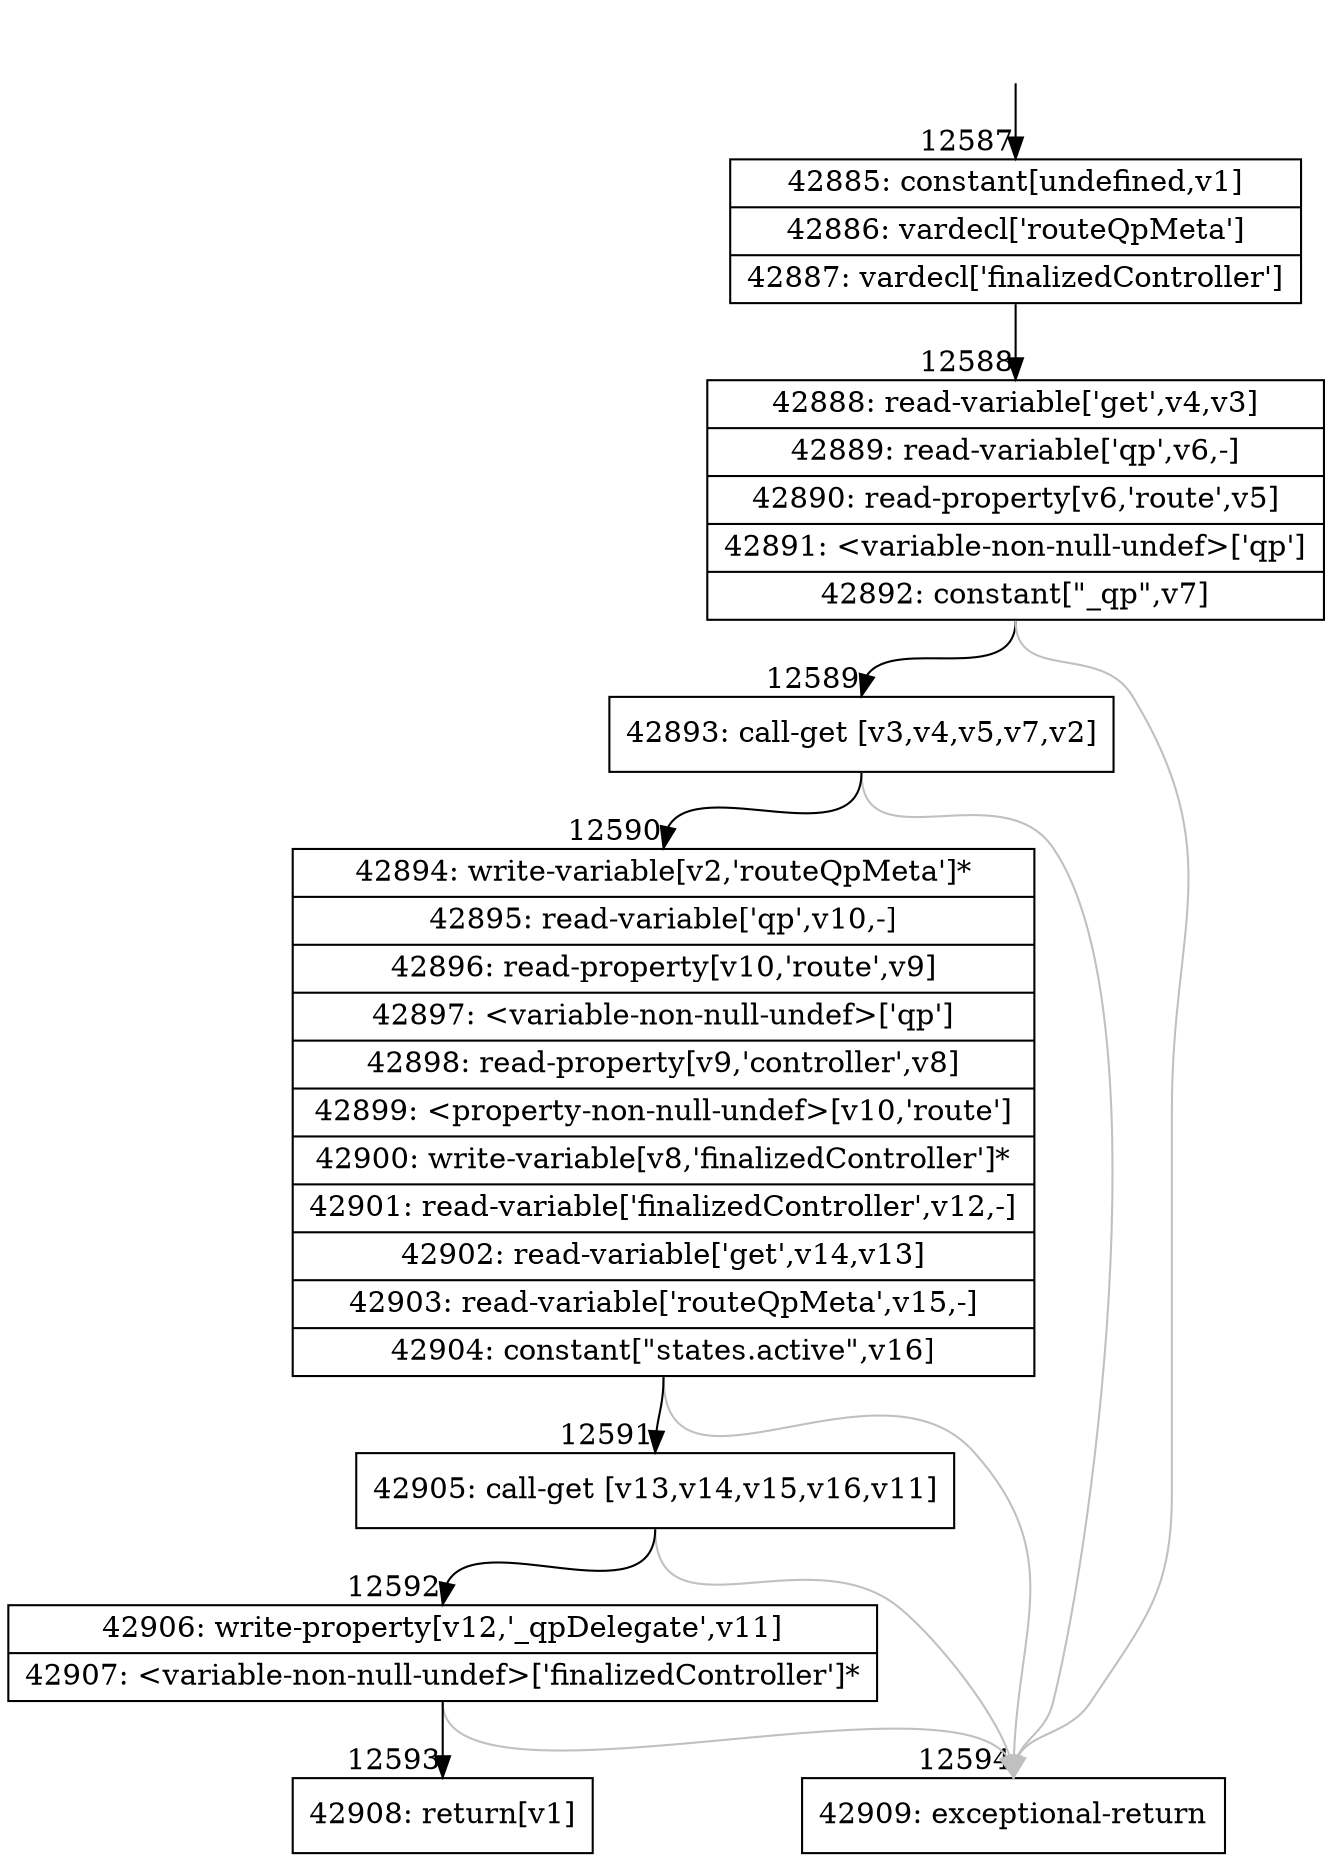 digraph {
rankdir="TD"
BB_entry1049[shape=none,label=""];
BB_entry1049 -> BB12587 [tailport=s, headport=n, headlabel="    12587"]
BB12587 [shape=record label="{42885: constant[undefined,v1]|42886: vardecl['routeQpMeta']|42887: vardecl['finalizedController']}" ] 
BB12587 -> BB12588 [tailport=s, headport=n, headlabel="      12588"]
BB12588 [shape=record label="{42888: read-variable['get',v4,v3]|42889: read-variable['qp',v6,-]|42890: read-property[v6,'route',v5]|42891: \<variable-non-null-undef\>['qp']|42892: constant[\"_qp\",v7]}" ] 
BB12588 -> BB12589 [tailport=s, headport=n, headlabel="      12589"]
BB12588 -> BB12594 [tailport=s, headport=n, color=gray, headlabel="      12594"]
BB12589 [shape=record label="{42893: call-get [v3,v4,v5,v7,v2]}" ] 
BB12589 -> BB12590 [tailport=s, headport=n, headlabel="      12590"]
BB12589 -> BB12594 [tailport=s, headport=n, color=gray]
BB12590 [shape=record label="{42894: write-variable[v2,'routeQpMeta']*|42895: read-variable['qp',v10,-]|42896: read-property[v10,'route',v9]|42897: \<variable-non-null-undef\>['qp']|42898: read-property[v9,'controller',v8]|42899: \<property-non-null-undef\>[v10,'route']|42900: write-variable[v8,'finalizedController']*|42901: read-variable['finalizedController',v12,-]|42902: read-variable['get',v14,v13]|42903: read-variable['routeQpMeta',v15,-]|42904: constant[\"states.active\",v16]}" ] 
BB12590 -> BB12591 [tailport=s, headport=n, headlabel="      12591"]
BB12590 -> BB12594 [tailport=s, headport=n, color=gray]
BB12591 [shape=record label="{42905: call-get [v13,v14,v15,v16,v11]}" ] 
BB12591 -> BB12592 [tailport=s, headport=n, headlabel="      12592"]
BB12591 -> BB12594 [tailport=s, headport=n, color=gray]
BB12592 [shape=record label="{42906: write-property[v12,'_qpDelegate',v11]|42907: \<variable-non-null-undef\>['finalizedController']*}" ] 
BB12592 -> BB12593 [tailport=s, headport=n, headlabel="      12593"]
BB12592 -> BB12594 [tailport=s, headport=n, color=gray]
BB12593 [shape=record label="{42908: return[v1]}" ] 
BB12594 [shape=record label="{42909: exceptional-return}" ] 
//#$~ 23385
}
